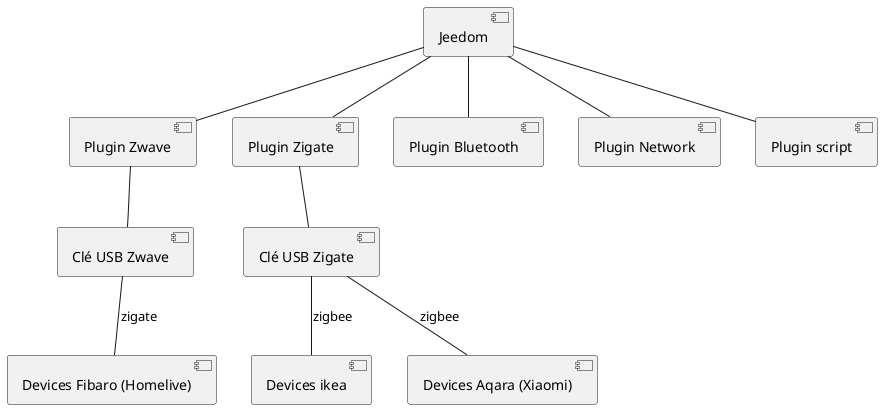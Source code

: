 @startuml

[Jeedom] -d- [Plugin Zwave]
[Jeedom] -d- [Plugin Zigate]
[Jeedom] -d- [Plugin Bluetooth]
[Jeedom] -d- [Plugin Network]
[Jeedom] -d- [Plugin script]

[Plugin Zigate] -d- [Clé USB Zigate]
[Plugin Zwave] -d- [Clé USB Zwave]

[Clé USB Zwave] -d- [Devices Fibaro (Homelive)] : zigate
[Clé USB Zigate] -d- [Devices ikea] : zigbee
[Clé USB Zigate] -d- [Devices Aqara (Xiaomi)] : zigbee

@enduml
